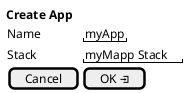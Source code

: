@startuml

salt
{
  **Create App**
  {
      Name | "myApp"
      Stack | "myMapp Stack"
      [ Cancel ] | [ OK <&account-login> ]
  }
}

@enduml
